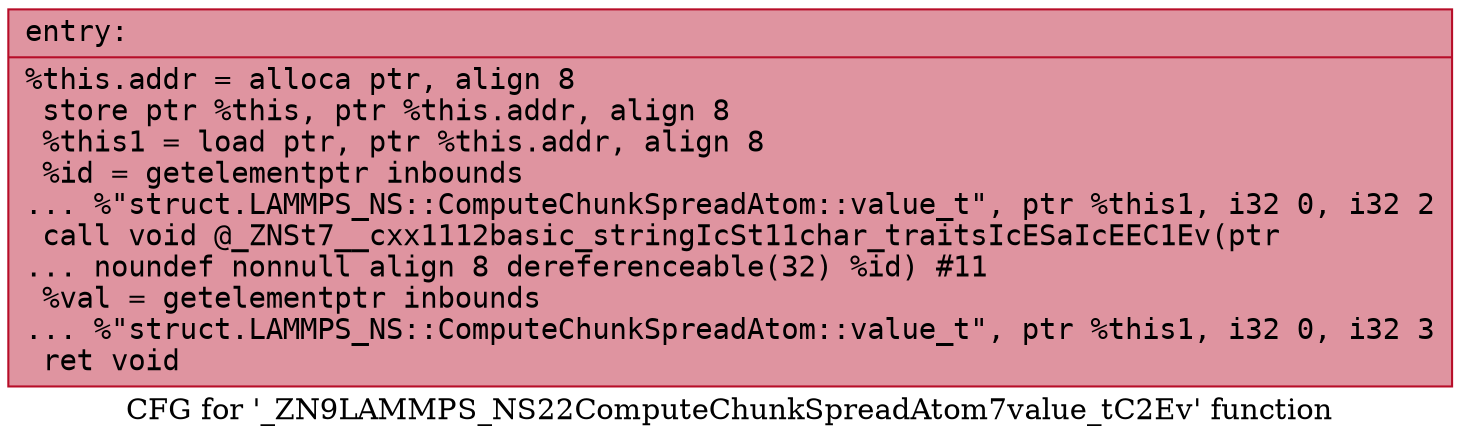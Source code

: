 digraph "CFG for '_ZN9LAMMPS_NS22ComputeChunkSpreadAtom7value_tC2Ev' function" {
	label="CFG for '_ZN9LAMMPS_NS22ComputeChunkSpreadAtom7value_tC2Ev' function";

	Node0x55a896421110 [shape=record,color="#b70d28ff", style=filled, fillcolor="#b70d2870" fontname="Courier",label="{entry:\l|  %this.addr = alloca ptr, align 8\l  store ptr %this, ptr %this.addr, align 8\l  %this1 = load ptr, ptr %this.addr, align 8\l  %id = getelementptr inbounds\l... %\"struct.LAMMPS_NS::ComputeChunkSpreadAtom::value_t\", ptr %this1, i32 0, i32 2\l  call void @_ZNSt7__cxx1112basic_stringIcSt11char_traitsIcESaIcEEC1Ev(ptr\l... noundef nonnull align 8 dereferenceable(32) %id) #11\l  %val = getelementptr inbounds\l... %\"struct.LAMMPS_NS::ComputeChunkSpreadAtom::value_t\", ptr %this1, i32 0, i32 3\l  ret void\l}"];
}
